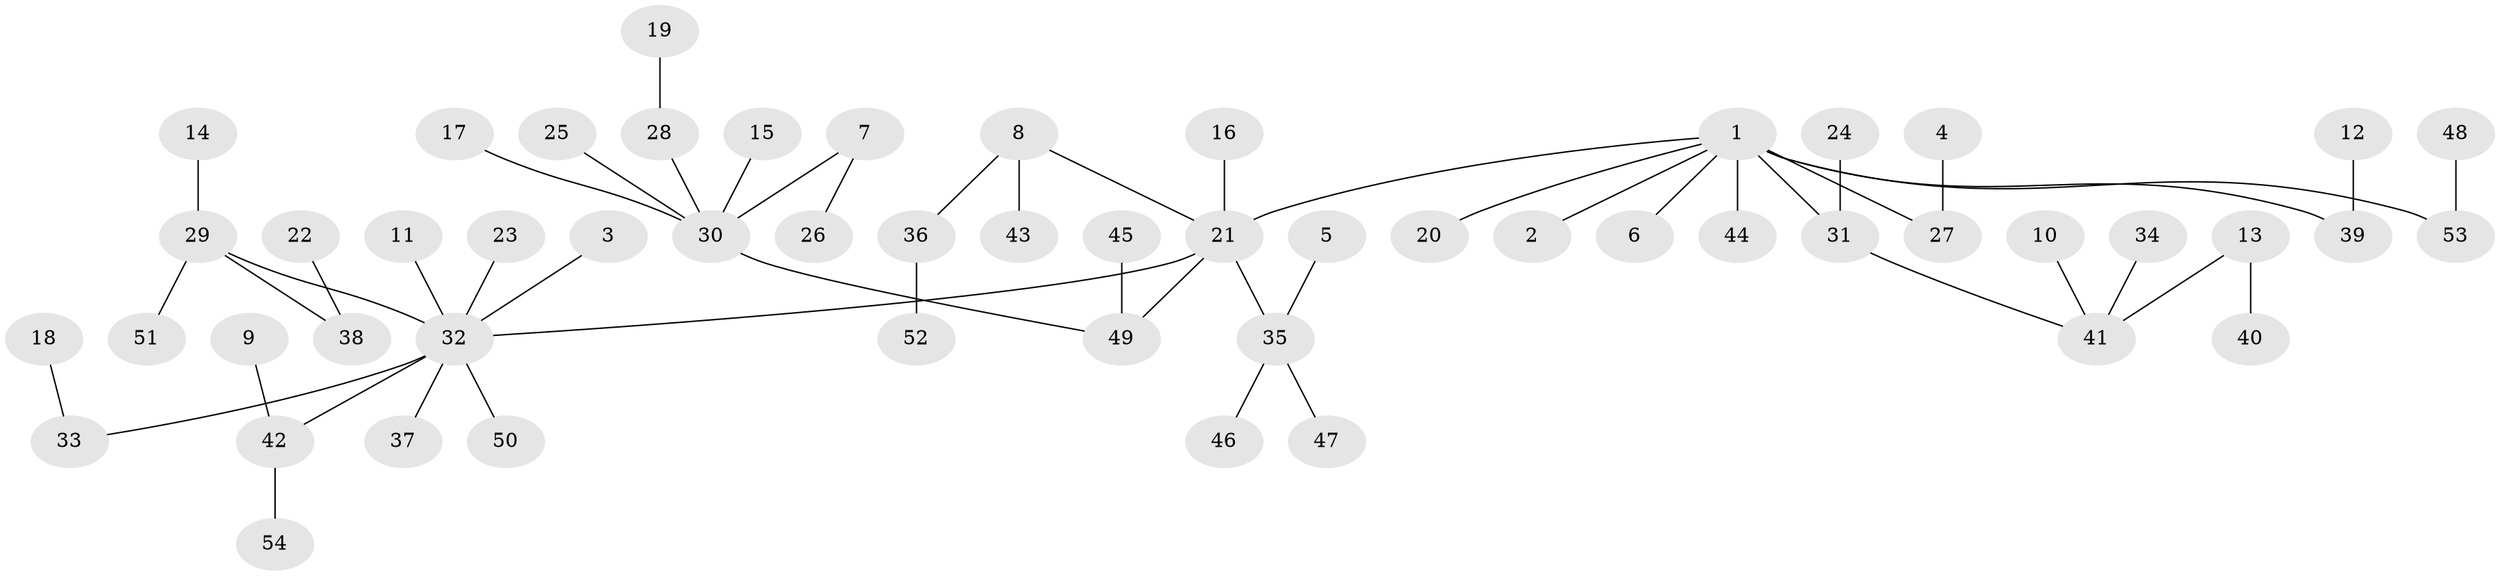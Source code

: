 // original degree distribution, {6: 0.018518518518518517, 5: 0.037037037037037035, 3: 0.12037037037037036, 7: 0.009259259259259259, 4: 0.08333333333333333, 2: 0.19444444444444445, 1: 0.5370370370370371}
// Generated by graph-tools (version 1.1) at 2025/26/03/09/25 03:26:28]
// undirected, 54 vertices, 53 edges
graph export_dot {
graph [start="1"]
  node [color=gray90,style=filled];
  1;
  2;
  3;
  4;
  5;
  6;
  7;
  8;
  9;
  10;
  11;
  12;
  13;
  14;
  15;
  16;
  17;
  18;
  19;
  20;
  21;
  22;
  23;
  24;
  25;
  26;
  27;
  28;
  29;
  30;
  31;
  32;
  33;
  34;
  35;
  36;
  37;
  38;
  39;
  40;
  41;
  42;
  43;
  44;
  45;
  46;
  47;
  48;
  49;
  50;
  51;
  52;
  53;
  54;
  1 -- 2 [weight=1.0];
  1 -- 6 [weight=1.0];
  1 -- 20 [weight=1.0];
  1 -- 21 [weight=1.0];
  1 -- 27 [weight=1.0];
  1 -- 31 [weight=1.0];
  1 -- 39 [weight=1.0];
  1 -- 44 [weight=1.0];
  1 -- 53 [weight=1.0];
  3 -- 32 [weight=1.0];
  4 -- 27 [weight=1.0];
  5 -- 35 [weight=1.0];
  7 -- 26 [weight=1.0];
  7 -- 30 [weight=1.0];
  8 -- 21 [weight=1.0];
  8 -- 36 [weight=1.0];
  8 -- 43 [weight=1.0];
  9 -- 42 [weight=1.0];
  10 -- 41 [weight=1.0];
  11 -- 32 [weight=1.0];
  12 -- 39 [weight=1.0];
  13 -- 40 [weight=1.0];
  13 -- 41 [weight=1.0];
  14 -- 29 [weight=1.0];
  15 -- 30 [weight=1.0];
  16 -- 21 [weight=1.0];
  17 -- 30 [weight=1.0];
  18 -- 33 [weight=1.0];
  19 -- 28 [weight=1.0];
  21 -- 32 [weight=1.0];
  21 -- 35 [weight=1.0];
  21 -- 49 [weight=1.0];
  22 -- 38 [weight=1.0];
  23 -- 32 [weight=1.0];
  24 -- 31 [weight=1.0];
  25 -- 30 [weight=1.0];
  28 -- 30 [weight=1.0];
  29 -- 32 [weight=1.0];
  29 -- 38 [weight=1.0];
  29 -- 51 [weight=1.0];
  30 -- 49 [weight=1.0];
  31 -- 41 [weight=1.0];
  32 -- 33 [weight=1.0];
  32 -- 37 [weight=1.0];
  32 -- 42 [weight=1.0];
  32 -- 50 [weight=1.0];
  34 -- 41 [weight=1.0];
  35 -- 46 [weight=1.0];
  35 -- 47 [weight=1.0];
  36 -- 52 [weight=1.0];
  42 -- 54 [weight=1.0];
  45 -- 49 [weight=1.0];
  48 -- 53 [weight=1.0];
}
